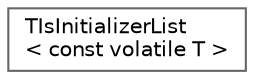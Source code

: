 digraph "Graphical Class Hierarchy"
{
 // INTERACTIVE_SVG=YES
 // LATEX_PDF_SIZE
  bgcolor="transparent";
  edge [fontname=Helvetica,fontsize=10,labelfontname=Helvetica,labelfontsize=10];
  node [fontname=Helvetica,fontsize=10,shape=box,height=0.2,width=0.4];
  rankdir="LR";
  Node0 [id="Node000000",label="TIsInitializerList\l\< const volatile T \>",height=0.2,width=0.4,color="grey40", fillcolor="white", style="filled",URL="$d6/dd5/structTIsInitializerList_3_01const_01volatile_01T_01_4.html",tooltip=" "];
}
